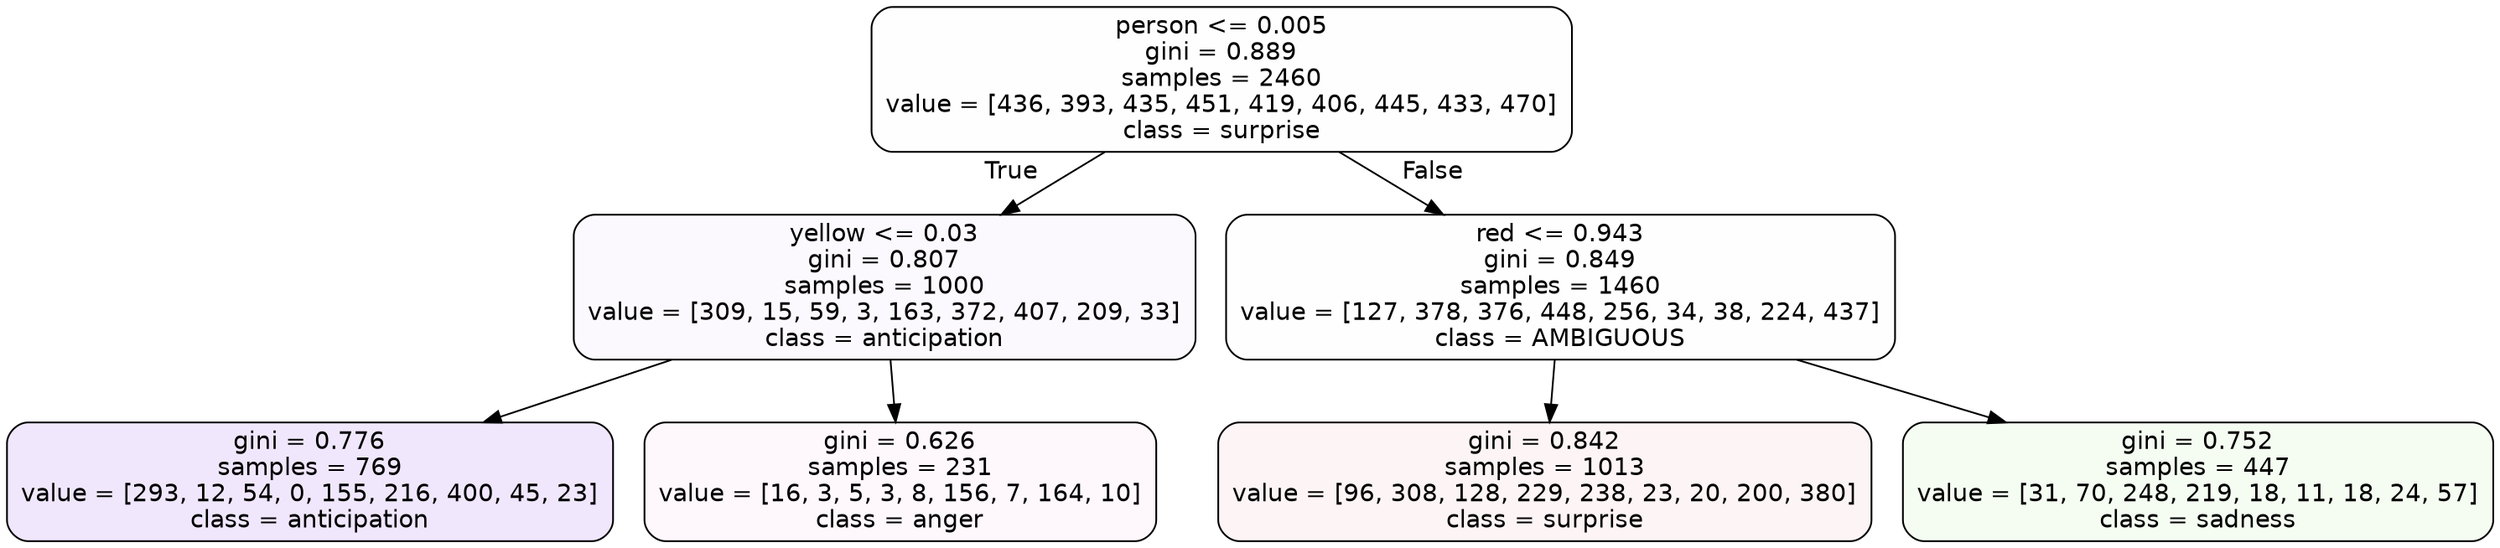 digraph Tree {
node [shape=box, style="filled, rounded", color="black", fontname=helvetica] ;
edge [fontname=helvetica] ;
0 [label="person <= 0.005\ngini = 0.889\nsamples = 2460\nvalue = [436, 393, 435, 451, 419, 406, 445, 433, 470]\nclass = surprise", fillcolor="#e5396401"] ;
1 [label="yellow <= 0.03\ngini = 0.807\nsamples = 1000\nvalue = [309, 15, 59, 3, 163, 372, 407, 209, 33]\nclass = anticipation", fillcolor="#8139e507"] ;
0 -> 1 [labeldistance=2.5, labelangle=45, headlabel="True"] ;
2 [label="gini = 0.776\nsamples = 769\nvalue = [293, 12, 54, 0, 155, 216, 400, 45, 23]\nclass = anticipation", fillcolor="#8139e51e"] ;
1 -> 2 ;
3 [label="gini = 0.626\nsamples = 231\nvalue = [16, 3, 5, 3, 8, 156, 7, 164, 10]\nclass = anger", fillcolor="#e539d709"] ;
1 -> 3 ;
4 [label="red <= 0.943\ngini = 0.849\nsamples = 1460\nvalue = [127, 378, 376, 448, 256, 34, 38, 224, 437]\nclass = AMBIGUOUS", fillcolor="#39e58101"] ;
0 -> 4 [labeldistance=2.5, labelangle=-45, headlabel="False"] ;
5 [label="gini = 0.842\nsamples = 1013\nvalue = [96, 308, 128, 229, 238, 23, 20, 200, 380]\nclass = surprise", fillcolor="#e539640e"] ;
4 -> 5 ;
6 [label="gini = 0.752\nsamples = 447\nvalue = [31, 70, 248, 219, 18, 11, 18, 24, 57]\nclass = sadness", fillcolor="#64e53910"] ;
4 -> 6 ;
}